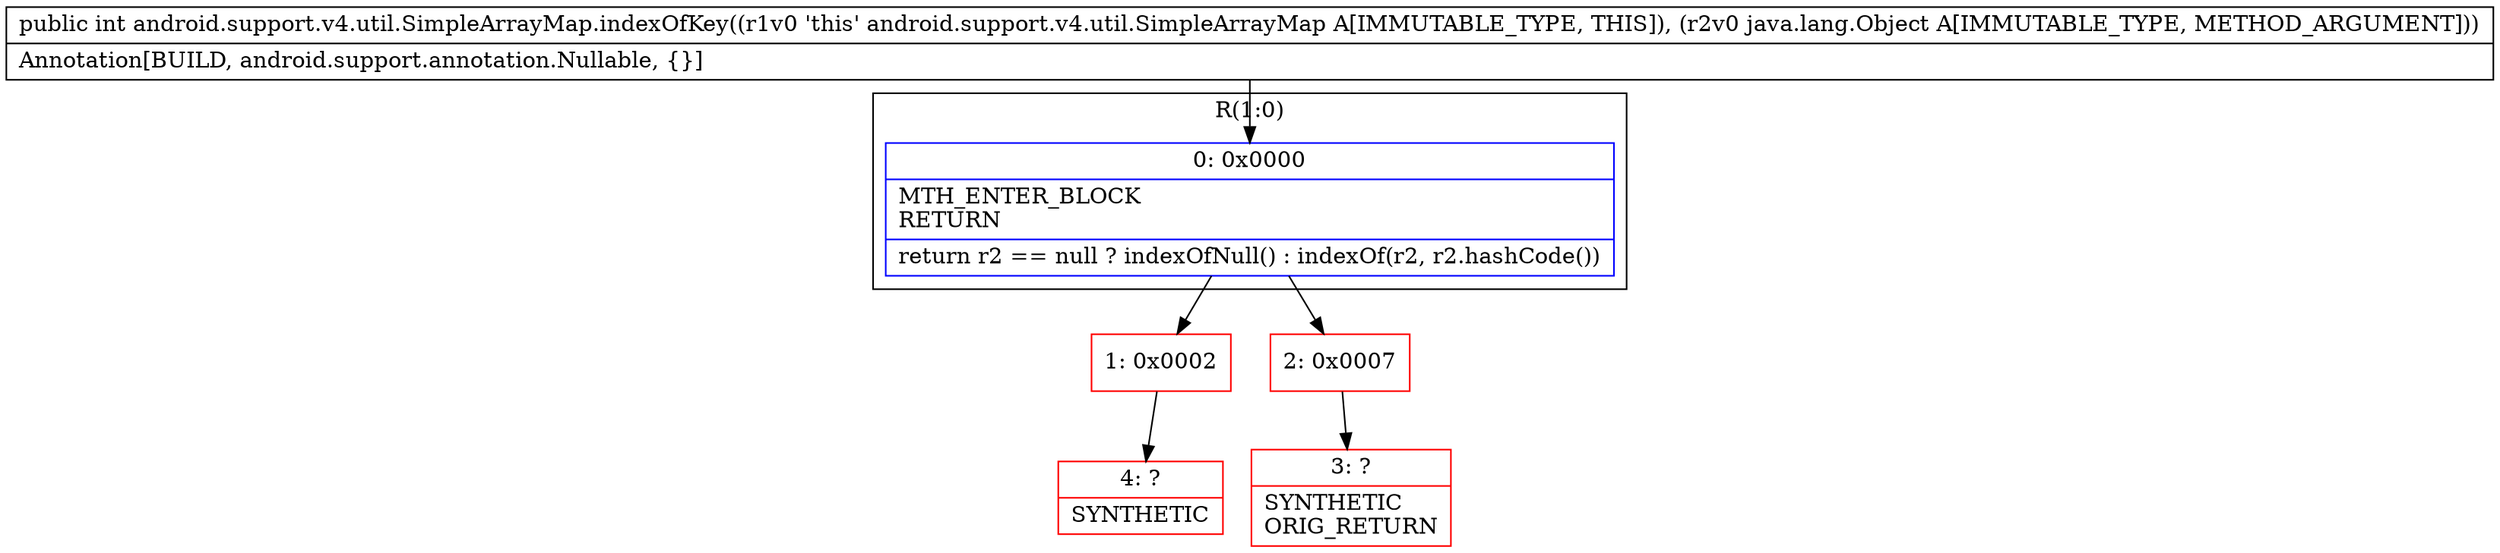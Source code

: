 digraph "CFG forandroid.support.v4.util.SimpleArrayMap.indexOfKey(Ljava\/lang\/Object;)I" {
subgraph cluster_Region_899955085 {
label = "R(1:0)";
node [shape=record,color=blue];
Node_0 [shape=record,label="{0\:\ 0x0000|MTH_ENTER_BLOCK\lRETURN\l|return r2 == null ? indexOfNull() : indexOf(r2, r2.hashCode())\l}"];
}
Node_1 [shape=record,color=red,label="{1\:\ 0x0002}"];
Node_2 [shape=record,color=red,label="{2\:\ 0x0007}"];
Node_3 [shape=record,color=red,label="{3\:\ ?|SYNTHETIC\lORIG_RETURN\l}"];
Node_4 [shape=record,color=red,label="{4\:\ ?|SYNTHETIC\l}"];
MethodNode[shape=record,label="{public int android.support.v4.util.SimpleArrayMap.indexOfKey((r1v0 'this' android.support.v4.util.SimpleArrayMap A[IMMUTABLE_TYPE, THIS]), (r2v0 java.lang.Object A[IMMUTABLE_TYPE, METHOD_ARGUMENT]))  | Annotation[BUILD, android.support.annotation.Nullable, \{\}]\l}"];
MethodNode -> Node_0;
Node_0 -> Node_1;
Node_0 -> Node_2;
Node_1 -> Node_4;
Node_2 -> Node_3;
}

